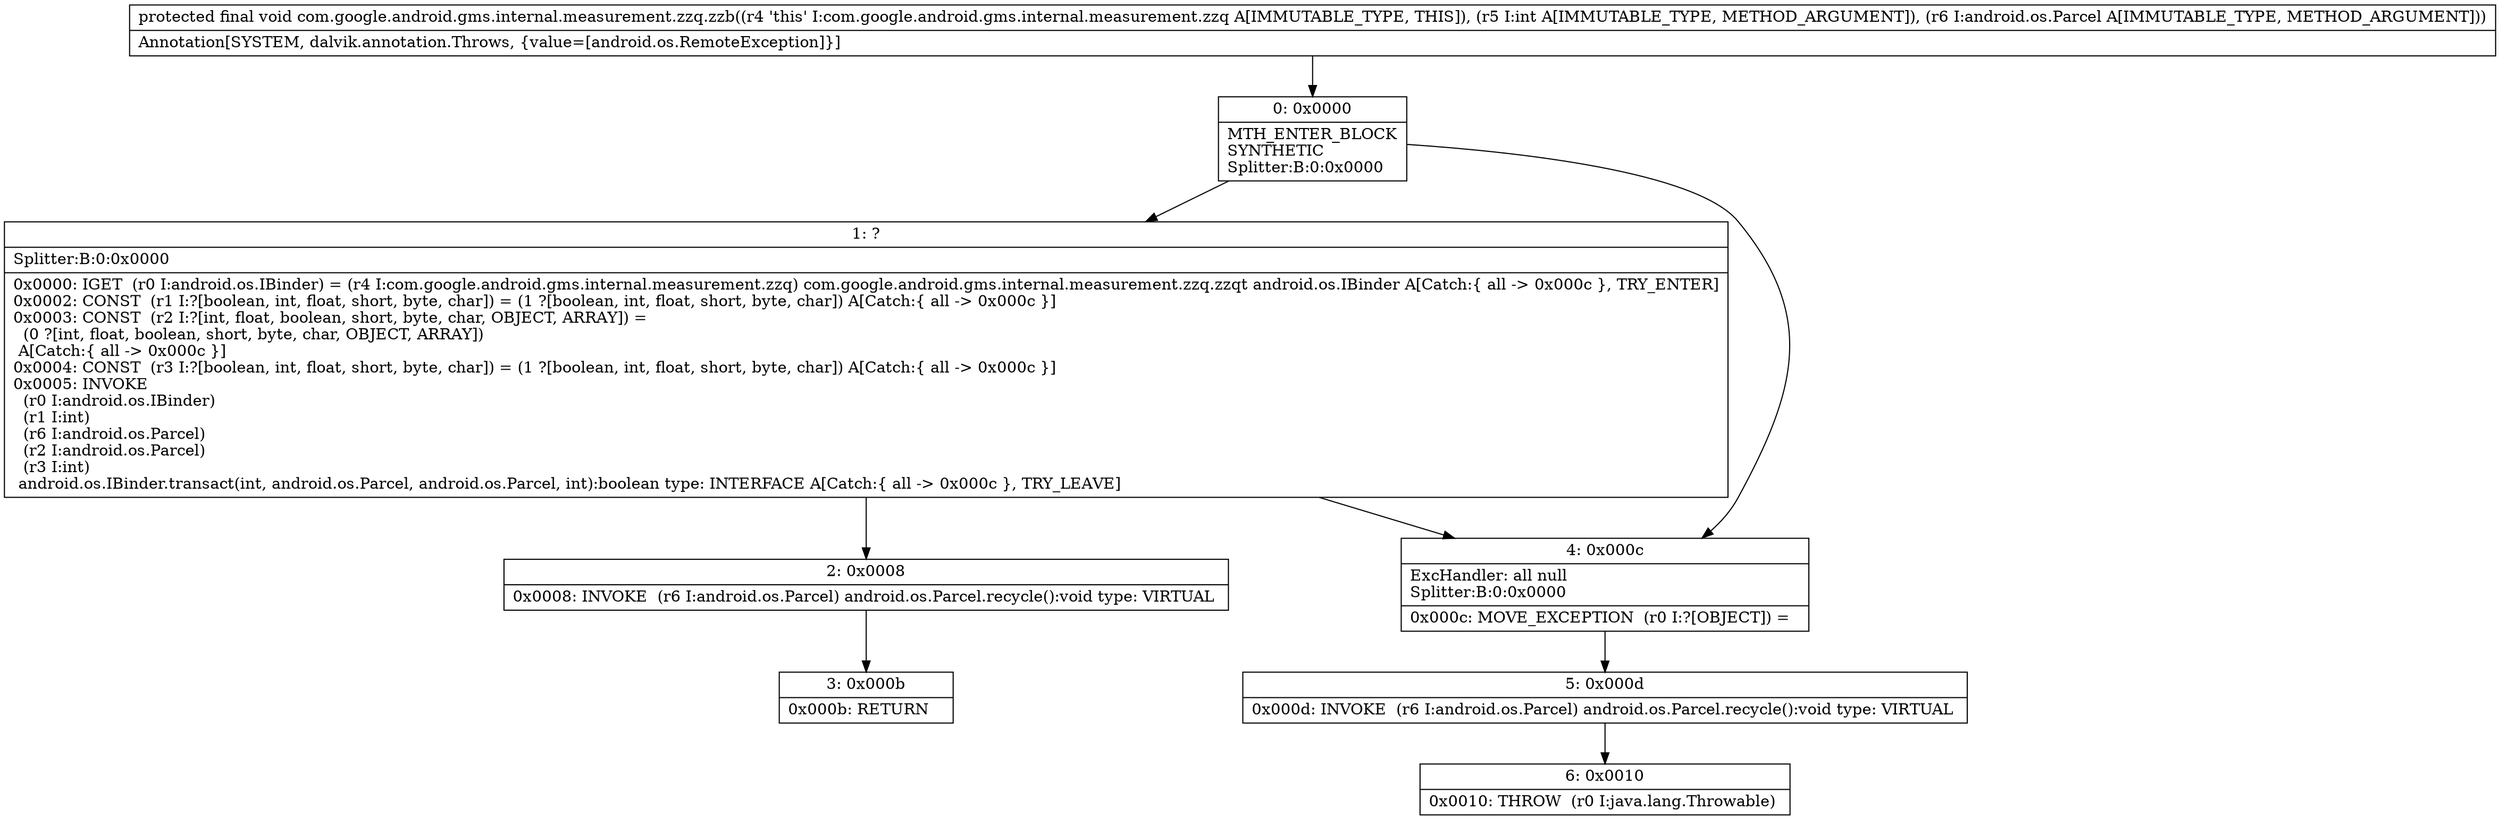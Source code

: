 digraph "CFG forcom.google.android.gms.internal.measurement.zzq.zzb(ILandroid\/os\/Parcel;)V" {
Node_0 [shape=record,label="{0\:\ 0x0000|MTH_ENTER_BLOCK\lSYNTHETIC\lSplitter:B:0:0x0000\l}"];
Node_1 [shape=record,label="{1\:\ ?|Splitter:B:0:0x0000\l|0x0000: IGET  (r0 I:android.os.IBinder) = (r4 I:com.google.android.gms.internal.measurement.zzq) com.google.android.gms.internal.measurement.zzq.zzqt android.os.IBinder A[Catch:\{ all \-\> 0x000c \}, TRY_ENTER]\l0x0002: CONST  (r1 I:?[boolean, int, float, short, byte, char]) = (1 ?[boolean, int, float, short, byte, char]) A[Catch:\{ all \-\> 0x000c \}]\l0x0003: CONST  (r2 I:?[int, float, boolean, short, byte, char, OBJECT, ARRAY]) = \l  (0 ?[int, float, boolean, short, byte, char, OBJECT, ARRAY])\l A[Catch:\{ all \-\> 0x000c \}]\l0x0004: CONST  (r3 I:?[boolean, int, float, short, byte, char]) = (1 ?[boolean, int, float, short, byte, char]) A[Catch:\{ all \-\> 0x000c \}]\l0x0005: INVOKE  \l  (r0 I:android.os.IBinder)\l  (r1 I:int)\l  (r6 I:android.os.Parcel)\l  (r2 I:android.os.Parcel)\l  (r3 I:int)\l android.os.IBinder.transact(int, android.os.Parcel, android.os.Parcel, int):boolean type: INTERFACE A[Catch:\{ all \-\> 0x000c \}, TRY_LEAVE]\l}"];
Node_2 [shape=record,label="{2\:\ 0x0008|0x0008: INVOKE  (r6 I:android.os.Parcel) android.os.Parcel.recycle():void type: VIRTUAL \l}"];
Node_3 [shape=record,label="{3\:\ 0x000b|0x000b: RETURN   \l}"];
Node_4 [shape=record,label="{4\:\ 0x000c|ExcHandler: all null\lSplitter:B:0:0x0000\l|0x000c: MOVE_EXCEPTION  (r0 I:?[OBJECT]) =  \l}"];
Node_5 [shape=record,label="{5\:\ 0x000d|0x000d: INVOKE  (r6 I:android.os.Parcel) android.os.Parcel.recycle():void type: VIRTUAL \l}"];
Node_6 [shape=record,label="{6\:\ 0x0010|0x0010: THROW  (r0 I:java.lang.Throwable) \l}"];
MethodNode[shape=record,label="{protected final void com.google.android.gms.internal.measurement.zzq.zzb((r4 'this' I:com.google.android.gms.internal.measurement.zzq A[IMMUTABLE_TYPE, THIS]), (r5 I:int A[IMMUTABLE_TYPE, METHOD_ARGUMENT]), (r6 I:android.os.Parcel A[IMMUTABLE_TYPE, METHOD_ARGUMENT]))  | Annotation[SYSTEM, dalvik.annotation.Throws, \{value=[android.os.RemoteException]\}]\l}"];
MethodNode -> Node_0;
Node_0 -> Node_1;
Node_0 -> Node_4;
Node_1 -> Node_2;
Node_1 -> Node_4;
Node_2 -> Node_3;
Node_4 -> Node_5;
Node_5 -> Node_6;
}

